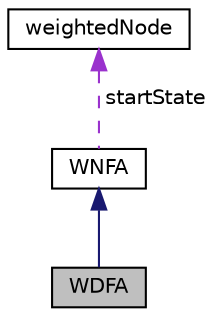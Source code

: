 digraph "WDFA"
{
 // LATEX_PDF_SIZE
  edge [fontname="Helvetica",fontsize="10",labelfontname="Helvetica",labelfontsize="10"];
  node [fontname="Helvetica",fontsize="10",shape=record];
  Node1 [label="WDFA",height=0.2,width=0.4,color="black", fillcolor="grey75", style="filled", fontcolor="black",tooltip=" "];
  Node2 -> Node1 [dir="back",color="midnightblue",fontsize="10",style="solid",fontname="Helvetica"];
  Node2 [label="WNFA",height=0.2,width=0.4,color="black", fillcolor="white", style="filled",URL="$classWNFA.html",tooltip=" "];
  Node3 -> Node2 [dir="back",color="darkorchid3",fontsize="10",style="dashed",label=" startState" ,fontname="Helvetica"];
  Node3 [label="weightedNode",height=0.2,width=0.4,color="black", fillcolor="white", style="filled",URL="$classweightedNode.html",tooltip=" "];
}
